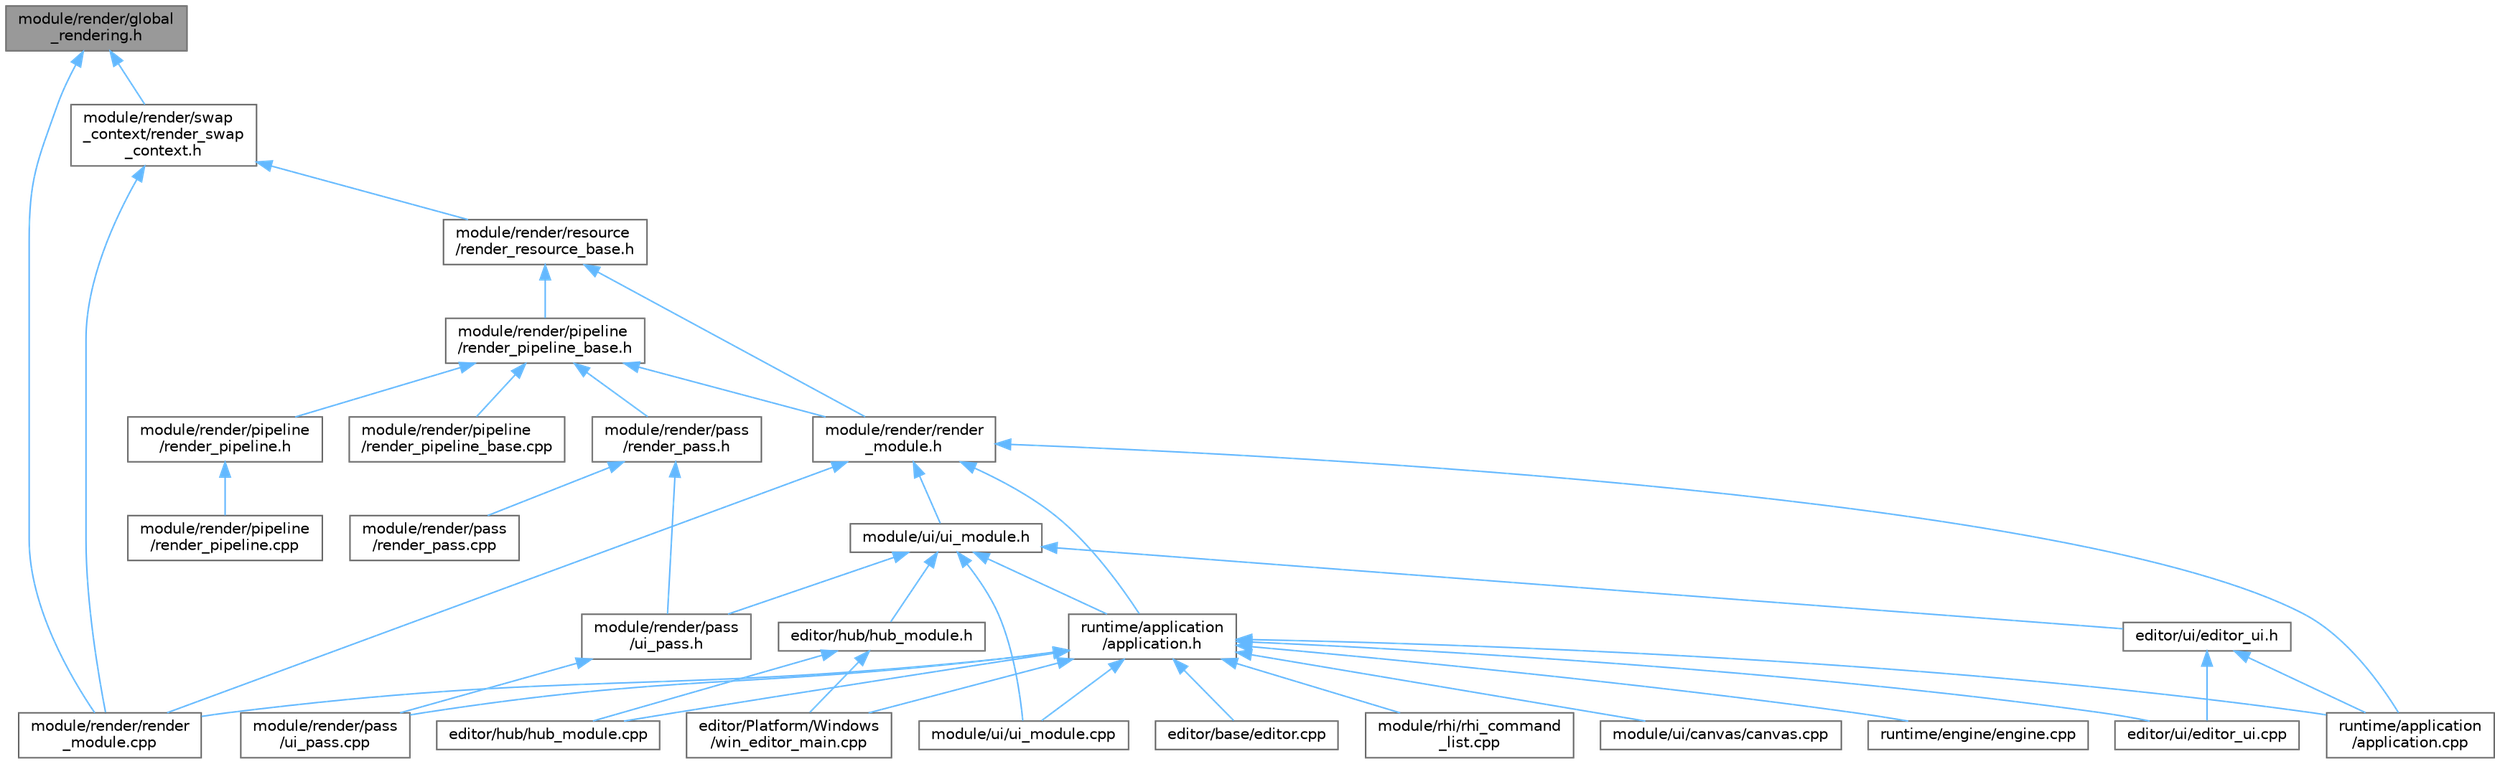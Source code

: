 digraph "module/render/global_rendering.h"
{
 // LATEX_PDF_SIZE
  bgcolor="transparent";
  edge [fontname=Helvetica,fontsize=10,labelfontname=Helvetica,labelfontsize=10];
  node [fontname=Helvetica,fontsize=10,shape=box,height=0.2,width=0.4];
  Node1 [id="Node000001",label="module/render/global\l_rendering.h",height=0.2,width=0.4,color="gray40", fillcolor="grey60", style="filled", fontcolor="black",tooltip=" "];
  Node1 -> Node2 [id="edge39_Node000001_Node000002",dir="back",color="steelblue1",style="solid",tooltip=" "];
  Node2 [id="Node000002",label="module/render/render\l_module.cpp",height=0.2,width=0.4,color="grey40", fillcolor="white", style="filled",URL="$render__module_8cpp.html",tooltip=" "];
  Node1 -> Node3 [id="edge40_Node000001_Node000003",dir="back",color="steelblue1",style="solid",tooltip=" "];
  Node3 [id="Node000003",label="module/render/swap\l_context/render_swap\l_context.h",height=0.2,width=0.4,color="grey40", fillcolor="white", style="filled",URL="$render__swap__context_8h.html",tooltip=" "];
  Node3 -> Node2 [id="edge41_Node000003_Node000002",dir="back",color="steelblue1",style="solid",tooltip=" "];
  Node3 -> Node4 [id="edge42_Node000003_Node000004",dir="back",color="steelblue1",style="solid",tooltip=" "];
  Node4 [id="Node000004",label="module/render/resource\l/render_resource_base.h",height=0.2,width=0.4,color="grey40", fillcolor="white", style="filled",URL="$render__resource__base_8h.html",tooltip=" "];
  Node4 -> Node5 [id="edge43_Node000004_Node000005",dir="back",color="steelblue1",style="solid",tooltip=" "];
  Node5 [id="Node000005",label="module/render/pipeline\l/render_pipeline_base.h",height=0.2,width=0.4,color="grey40", fillcolor="white", style="filled",URL="$render__pipeline__base_8h.html",tooltip=" "];
  Node5 -> Node6 [id="edge44_Node000005_Node000006",dir="back",color="steelblue1",style="solid",tooltip=" "];
  Node6 [id="Node000006",label="module/render/pass\l/render_pass.h",height=0.2,width=0.4,color="grey40", fillcolor="white", style="filled",URL="$render__pass_8h.html",tooltip=" "];
  Node6 -> Node7 [id="edge45_Node000006_Node000007",dir="back",color="steelblue1",style="solid",tooltip=" "];
  Node7 [id="Node000007",label="module/render/pass\l/render_pass.cpp",height=0.2,width=0.4,color="grey40", fillcolor="white", style="filled",URL="$render__pass_8cpp.html",tooltip=" "];
  Node6 -> Node8 [id="edge46_Node000006_Node000008",dir="back",color="steelblue1",style="solid",tooltip=" "];
  Node8 [id="Node000008",label="module/render/pass\l/ui_pass.h",height=0.2,width=0.4,color="grey40", fillcolor="white", style="filled",URL="$ui__pass_8h.html",tooltip=" "];
  Node8 -> Node9 [id="edge47_Node000008_Node000009",dir="back",color="steelblue1",style="solid",tooltip=" "];
  Node9 [id="Node000009",label="module/render/pass\l/ui_pass.cpp",height=0.2,width=0.4,color="grey40", fillcolor="white", style="filled",URL="$ui__pass_8cpp.html",tooltip=" "];
  Node5 -> Node10 [id="edge48_Node000005_Node000010",dir="back",color="steelblue1",style="solid",tooltip=" "];
  Node10 [id="Node000010",label="module/render/pipeline\l/render_pipeline.h",height=0.2,width=0.4,color="grey40", fillcolor="white", style="filled",URL="$render__pipeline_8h.html",tooltip=" "];
  Node10 -> Node11 [id="edge49_Node000010_Node000011",dir="back",color="steelblue1",style="solid",tooltip=" "];
  Node11 [id="Node000011",label="module/render/pipeline\l/render_pipeline.cpp",height=0.2,width=0.4,color="grey40", fillcolor="white", style="filled",URL="$render__pipeline_8cpp.html",tooltip=" "];
  Node5 -> Node12 [id="edge50_Node000005_Node000012",dir="back",color="steelblue1",style="solid",tooltip=" "];
  Node12 [id="Node000012",label="module/render/pipeline\l/render_pipeline_base.cpp",height=0.2,width=0.4,color="grey40", fillcolor="white", style="filled",URL="$render__pipeline__base_8cpp.html",tooltip=" "];
  Node5 -> Node13 [id="edge51_Node000005_Node000013",dir="back",color="steelblue1",style="solid",tooltip=" "];
  Node13 [id="Node000013",label="module/render/render\l_module.h",height=0.2,width=0.4,color="grey40", fillcolor="white", style="filled",URL="$render__module_8h.html",tooltip=" "];
  Node13 -> Node2 [id="edge52_Node000013_Node000002",dir="back",color="steelblue1",style="solid",tooltip=" "];
  Node13 -> Node14 [id="edge53_Node000013_Node000014",dir="back",color="steelblue1",style="solid",tooltip=" "];
  Node14 [id="Node000014",label="module/ui/ui_module.h",height=0.2,width=0.4,color="grey40", fillcolor="white", style="filled",URL="$ui__module_8h.html",tooltip=" "];
  Node14 -> Node15 [id="edge54_Node000014_Node000015",dir="back",color="steelblue1",style="solid",tooltip=" "];
  Node15 [id="Node000015",label="editor/hub/hub_module.h",height=0.2,width=0.4,color="grey40", fillcolor="white", style="filled",URL="$hub__module_8h.html",tooltip=" "];
  Node15 -> Node16 [id="edge55_Node000015_Node000016",dir="back",color="steelblue1",style="solid",tooltip=" "];
  Node16 [id="Node000016",label="editor/Platform/Windows\l/win_editor_main.cpp",height=0.2,width=0.4,color="grey40", fillcolor="white", style="filled",URL="$win__editor__main_8cpp.html",tooltip=" "];
  Node15 -> Node17 [id="edge56_Node000015_Node000017",dir="back",color="steelblue1",style="solid",tooltip=" "];
  Node17 [id="Node000017",label="editor/hub/hub_module.cpp",height=0.2,width=0.4,color="grey40", fillcolor="white", style="filled",URL="$hub__module_8cpp.html",tooltip=" "];
  Node14 -> Node18 [id="edge57_Node000014_Node000018",dir="back",color="steelblue1",style="solid",tooltip=" "];
  Node18 [id="Node000018",label="editor/ui/editor_ui.h",height=0.2,width=0.4,color="grey40", fillcolor="white", style="filled",URL="$editor__ui_8h.html",tooltip=" "];
  Node18 -> Node19 [id="edge58_Node000018_Node000019",dir="back",color="steelblue1",style="solid",tooltip=" "];
  Node19 [id="Node000019",label="editor/ui/editor_ui.cpp",height=0.2,width=0.4,color="grey40", fillcolor="white", style="filled",URL="$editor__ui_8cpp.html",tooltip=" "];
  Node18 -> Node20 [id="edge59_Node000018_Node000020",dir="back",color="steelblue1",style="solid",tooltip=" "];
  Node20 [id="Node000020",label="runtime/application\l/application.cpp",height=0.2,width=0.4,color="grey40", fillcolor="white", style="filled",URL="$application_8cpp.html",tooltip=" "];
  Node14 -> Node8 [id="edge60_Node000014_Node000008",dir="back",color="steelblue1",style="solid",tooltip=" "];
  Node14 -> Node21 [id="edge61_Node000014_Node000021",dir="back",color="steelblue1",style="solid",tooltip=" "];
  Node21 [id="Node000021",label="module/ui/ui_module.cpp",height=0.2,width=0.4,color="grey40", fillcolor="white", style="filled",URL="$ui__module_8cpp.html",tooltip=" "];
  Node14 -> Node22 [id="edge62_Node000014_Node000022",dir="back",color="steelblue1",style="solid",tooltip=" "];
  Node22 [id="Node000022",label="runtime/application\l/application.h",height=0.2,width=0.4,color="grey40", fillcolor="white", style="filled",URL="$application_8h.html",tooltip=" "];
  Node22 -> Node16 [id="edge63_Node000022_Node000016",dir="back",color="steelblue1",style="solid",tooltip=" "];
  Node22 -> Node23 [id="edge64_Node000022_Node000023",dir="back",color="steelblue1",style="solid",tooltip=" "];
  Node23 [id="Node000023",label="editor/base/editor.cpp",height=0.2,width=0.4,color="grey40", fillcolor="white", style="filled",URL="$editor_8cpp.html",tooltip=" "];
  Node22 -> Node17 [id="edge65_Node000022_Node000017",dir="back",color="steelblue1",style="solid",tooltip=" "];
  Node22 -> Node19 [id="edge66_Node000022_Node000019",dir="back",color="steelblue1",style="solid",tooltip=" "];
  Node22 -> Node9 [id="edge67_Node000022_Node000009",dir="back",color="steelblue1",style="solid",tooltip=" "];
  Node22 -> Node2 [id="edge68_Node000022_Node000002",dir="back",color="steelblue1",style="solid",tooltip=" "];
  Node22 -> Node24 [id="edge69_Node000022_Node000024",dir="back",color="steelblue1",style="solid",tooltip=" "];
  Node24 [id="Node000024",label="module/rhi/rhi_command\l_list.cpp",height=0.2,width=0.4,color="grey40", fillcolor="white", style="filled",URL="$rhi__command__list_8cpp.html",tooltip=" "];
  Node22 -> Node25 [id="edge70_Node000022_Node000025",dir="back",color="steelblue1",style="solid",tooltip=" "];
  Node25 [id="Node000025",label="module/ui/canvas/canvas.cpp",height=0.2,width=0.4,color="grey40", fillcolor="white", style="filled",URL="$canvas_8cpp.html",tooltip=" "];
  Node22 -> Node21 [id="edge71_Node000022_Node000021",dir="back",color="steelblue1",style="solid",tooltip=" "];
  Node22 -> Node20 [id="edge72_Node000022_Node000020",dir="back",color="steelblue1",style="solid",tooltip=" "];
  Node22 -> Node26 [id="edge73_Node000022_Node000026",dir="back",color="steelblue1",style="solid",tooltip=" "];
  Node26 [id="Node000026",label="runtime/engine/engine.cpp",height=0.2,width=0.4,color="grey40", fillcolor="white", style="filled",URL="$engine_8cpp.html",tooltip=" "];
  Node13 -> Node20 [id="edge74_Node000013_Node000020",dir="back",color="steelblue1",style="solid",tooltip=" "];
  Node13 -> Node22 [id="edge75_Node000013_Node000022",dir="back",color="steelblue1",style="solid",tooltip=" "];
  Node4 -> Node13 [id="edge76_Node000004_Node000013",dir="back",color="steelblue1",style="solid",tooltip=" "];
}
